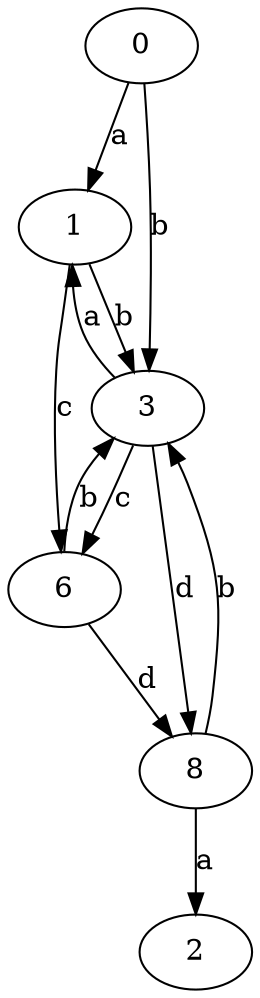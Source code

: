strict digraph  {
0;
1;
2;
3;
6;
8;
0 -> 1  [label=a];
0 -> 3  [label=b];
1 -> 3  [label=b];
1 -> 6  [label=c];
3 -> 1  [label=a];
3 -> 6  [label=c];
3 -> 8  [label=d];
6 -> 3  [label=b];
6 -> 8  [label=d];
8 -> 2  [label=a];
8 -> 3  [label=b];
}

